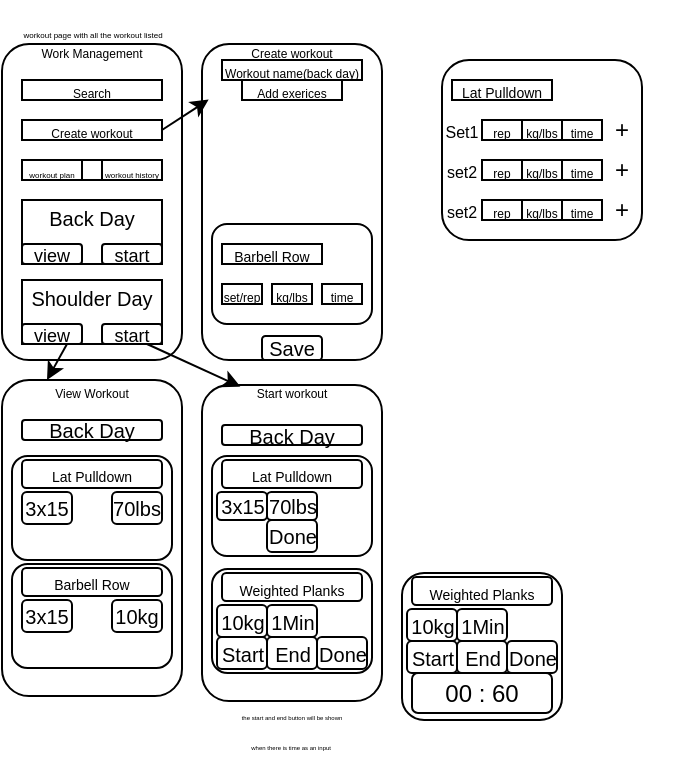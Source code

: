 <mxfile version="26.2.3">
  <diagram name="Page-1" id="QC1i9PMjAWbj2fVqqmgI">
    <mxGraphModel dx="732" dy="1483" grid="1" gridSize="10" guides="1" tooltips="1" connect="1" arrows="1" fold="1" page="1" pageScale="1" pageWidth="850" pageHeight="1100" math="0" shadow="0">
      <root>
        <mxCell id="0" />
        <mxCell id="1" parent="0" />
        <mxCell id="OHjYDddzfUP40oInwv-a-1" value="" style="rounded=1;whiteSpace=wrap;html=1;" parent="1" vertex="1">
          <mxGeometry x="40" y="2" width="90" height="158" as="geometry" />
        </mxCell>
        <mxCell id="OHjYDddzfUP40oInwv-a-2" value="&lt;span style=&quot;font-size: 4px;&quot;&gt;workout page with all the workout listed&lt;/span&gt;" style="text;html=1;align=center;verticalAlign=middle;resizable=0;points=[];autosize=1;strokeColor=none;fillColor=none;" parent="1" vertex="1">
          <mxGeometry x="40" y="-20" width="90" height="30" as="geometry" />
        </mxCell>
        <mxCell id="OHjYDddzfUP40oInwv-a-7" value="&lt;div&gt;&lt;font style=&quot;font-size: 10px;&quot;&gt;Back Day&lt;/font&gt;&lt;/div&gt;&lt;div&gt;&lt;br&gt;&lt;/div&gt;" style="rounded=0;whiteSpace=wrap;html=1;" parent="1" vertex="1">
          <mxGeometry x="50" y="80" width="70" height="32" as="geometry" />
        </mxCell>
        <mxCell id="OHjYDddzfUP40oInwv-a-8" value="&lt;font style=&quot;font-size: 9px;&quot;&gt;view&lt;/font&gt;" style="rounded=1;whiteSpace=wrap;html=1;" parent="1" vertex="1">
          <mxGeometry x="50" y="102" width="30" height="10" as="geometry" />
        </mxCell>
        <mxCell id="OHjYDddzfUP40oInwv-a-9" value="&lt;font style=&quot;font-size: 9px;&quot;&gt;start&lt;/font&gt;" style="rounded=1;whiteSpace=wrap;html=1;" parent="1" vertex="1">
          <mxGeometry x="90" y="102" width="30" height="10" as="geometry" />
        </mxCell>
        <mxCell id="OHjYDddzfUP40oInwv-a-10" value="&lt;font style=&quot;font-size: 10px;&quot;&gt;Shoulder Day&lt;/font&gt;&lt;div&gt;&lt;font style=&quot;font-size: 10px;&quot;&gt;&lt;br&gt;&lt;/font&gt;&lt;/div&gt;" style="rounded=0;whiteSpace=wrap;html=1;" parent="1" vertex="1">
          <mxGeometry x="50" y="120" width="70" height="32" as="geometry" />
        </mxCell>
        <mxCell id="OHjYDddzfUP40oInwv-a-11" value="&lt;font style=&quot;font-size: 9px;&quot;&gt;view&lt;/font&gt;" style="rounded=1;whiteSpace=wrap;html=1;" parent="1" vertex="1">
          <mxGeometry x="50" y="142" width="30" height="10" as="geometry" />
        </mxCell>
        <mxCell id="OHjYDddzfUP40oInwv-a-12" value="&lt;font style=&quot;font-size: 9px;&quot;&gt;start&lt;/font&gt;" style="rounded=1;whiteSpace=wrap;html=1;" parent="1" vertex="1">
          <mxGeometry x="90" y="142" width="30" height="10" as="geometry" />
        </mxCell>
        <mxCell id="OHjYDddzfUP40oInwv-a-13" value="&lt;font style=&quot;font-size: 6px;&quot;&gt;Create workout&lt;/font&gt;" style="rounded=0;whiteSpace=wrap;html=1;" parent="1" vertex="1">
          <mxGeometry x="50" y="40" width="70" height="10" as="geometry" />
        </mxCell>
        <mxCell id="OHjYDddzfUP40oInwv-a-15" value="&lt;font style=&quot;font-size: 6px;&quot;&gt;Search&lt;/font&gt;" style="rounded=0;whiteSpace=wrap;html=1;" parent="1" vertex="1">
          <mxGeometry x="50" y="20" width="70" height="10" as="geometry" />
        </mxCell>
        <mxCell id="OHjYDddzfUP40oInwv-a-18" value="" style="rounded=0;whiteSpace=wrap;html=1;" parent="1" vertex="1">
          <mxGeometry x="50" y="60" width="70" height="10" as="geometry" />
        </mxCell>
        <mxCell id="OHjYDddzfUP40oInwv-a-19" value="&lt;font style=&quot;font-size: 4px;&quot;&gt;workout plan&lt;/font&gt;" style="rounded=0;whiteSpace=wrap;html=1;" parent="1" vertex="1">
          <mxGeometry x="50" y="60" width="30" height="10" as="geometry" />
        </mxCell>
        <mxCell id="OHjYDddzfUP40oInwv-a-22" value="&lt;font style=&quot;font-size: 4px;&quot;&gt;workout history&lt;/font&gt;" style="rounded=0;whiteSpace=wrap;html=1;align=center;" parent="1" vertex="1">
          <mxGeometry x="90" y="60" width="30" height="10" as="geometry" />
        </mxCell>
        <mxCell id="OHjYDddzfUP40oInwv-a-24" value="&lt;span style=&quot;font-size: 6px;&quot;&gt;Work Management&lt;/span&gt;" style="text;html=1;align=center;verticalAlign=middle;whiteSpace=wrap;rounded=0;" parent="1" vertex="1">
          <mxGeometry x="55" y="-10" width="60" height="30" as="geometry" />
        </mxCell>
        <mxCell id="OHjYDddzfUP40oInwv-a-26" value="" style="rounded=1;whiteSpace=wrap;html=1;" parent="1" vertex="1">
          <mxGeometry x="140" y="2" width="90" height="158" as="geometry" />
        </mxCell>
        <mxCell id="OHjYDddzfUP40oInwv-a-28" value="&lt;span style=&quot;font-size: 6px;&quot;&gt;Create workout&lt;/span&gt;" style="text;html=1;align=center;verticalAlign=middle;whiteSpace=wrap;rounded=0;" parent="1" vertex="1">
          <mxGeometry x="155" y="-10" width="60" height="30" as="geometry" />
        </mxCell>
        <mxCell id="OHjYDddzfUP40oInwv-a-29" value="&lt;font style=&quot;font-size: 6px;&quot;&gt;Workout name(back day)&lt;/font&gt;" style="rounded=0;whiteSpace=wrap;html=1;" parent="1" vertex="1">
          <mxGeometry x="150" y="10" width="70" height="10" as="geometry" />
        </mxCell>
        <mxCell id="OHjYDddzfUP40oInwv-a-50" value="" style="rounded=1;whiteSpace=wrap;html=1;" parent="1" vertex="1">
          <mxGeometry x="260" y="10" width="100" height="90" as="geometry" />
        </mxCell>
        <mxCell id="OHjYDddzfUP40oInwv-a-51" value="&lt;font style=&quot;font-size: 7px;&quot;&gt;Lat Pulldown&lt;/font&gt;" style="rounded=0;whiteSpace=wrap;html=1;" parent="1" vertex="1">
          <mxGeometry x="265" y="20" width="50" height="10" as="geometry" />
        </mxCell>
        <mxCell id="OHjYDddzfUP40oInwv-a-52" value="&lt;span style=&quot;font-size: 6px;&quot;&gt;rep&lt;/span&gt;" style="rounded=0;whiteSpace=wrap;html=1;" parent="1" vertex="1">
          <mxGeometry x="280" y="40" width="20" height="10" as="geometry" />
        </mxCell>
        <mxCell id="OHjYDddzfUP40oInwv-a-53" value="&lt;span style=&quot;font-size: 6px;&quot;&gt;kg/lbs&lt;/span&gt;" style="rounded=0;whiteSpace=wrap;html=1;" parent="1" vertex="1">
          <mxGeometry x="300" y="40" width="20" height="10" as="geometry" />
        </mxCell>
        <mxCell id="OHjYDddzfUP40oInwv-a-54" value="&lt;span style=&quot;font-size: 6px;&quot;&gt;time&lt;/span&gt;" style="rounded=0;whiteSpace=wrap;html=1;" parent="1" vertex="1">
          <mxGeometry x="320" y="40" width="20" height="10" as="geometry" />
        </mxCell>
        <mxCell id="OHjYDddzfUP40oInwv-a-60" value="" style="rounded=1;whiteSpace=wrap;html=1;" parent="1" vertex="1">
          <mxGeometry x="145" y="92" width="80" height="50" as="geometry" />
        </mxCell>
        <mxCell id="OHjYDddzfUP40oInwv-a-61" value="&lt;font style=&quot;font-size: 7px;&quot;&gt;Barbell Row&lt;/font&gt;" style="rounded=0;whiteSpace=wrap;html=1;" parent="1" vertex="1">
          <mxGeometry x="150" y="102" width="50" height="10" as="geometry" />
        </mxCell>
        <mxCell id="OHjYDddzfUP40oInwv-a-62" value="&lt;span style=&quot;font-size: 6px;&quot;&gt;set/rep&lt;/span&gt;" style="rounded=0;whiteSpace=wrap;html=1;" parent="1" vertex="1">
          <mxGeometry x="150" y="122" width="20" height="10" as="geometry" />
        </mxCell>
        <mxCell id="OHjYDddzfUP40oInwv-a-63" value="&lt;span style=&quot;font-size: 6px;&quot;&gt;kg/lbs&lt;/span&gt;" style="rounded=0;whiteSpace=wrap;html=1;" parent="1" vertex="1">
          <mxGeometry x="175" y="122" width="20" height="10" as="geometry" />
        </mxCell>
        <mxCell id="OHjYDddzfUP40oInwv-a-64" value="&lt;span style=&quot;font-size: 6px;&quot;&gt;time&lt;/span&gt;" style="rounded=0;whiteSpace=wrap;html=1;" parent="1" vertex="1">
          <mxGeometry x="200" y="122" width="20" height="10" as="geometry" />
        </mxCell>
        <mxCell id="OHjYDddzfUP40oInwv-a-66" value="&lt;font style=&quot;font-size: 10px;&quot;&gt;Save&lt;/font&gt;" style="rounded=1;whiteSpace=wrap;html=1;" parent="1" vertex="1">
          <mxGeometry x="170" y="148" width="30" height="12" as="geometry" />
        </mxCell>
        <mxCell id="OHjYDddzfUP40oInwv-a-67" value="&lt;span style=&quot;font-size: 6px;&quot;&gt;Add exerices&lt;/span&gt;" style="rounded=0;whiteSpace=wrap;html=1;" parent="1" vertex="1">
          <mxGeometry x="160" y="20" width="50" height="10" as="geometry" />
        </mxCell>
        <mxCell id="OHjYDddzfUP40oInwv-a-70" value="" style="rounded=1;whiteSpace=wrap;html=1;" parent="1" vertex="1">
          <mxGeometry x="40" y="170" width="90" height="158" as="geometry" />
        </mxCell>
        <mxCell id="OHjYDddzfUP40oInwv-a-71" value="&lt;span style=&quot;font-size: 6px;&quot;&gt;View Workout&lt;/span&gt;" style="text;html=1;align=center;verticalAlign=middle;whiteSpace=wrap;rounded=0;" parent="1" vertex="1">
          <mxGeometry x="55" y="160" width="60" height="30" as="geometry" />
        </mxCell>
        <mxCell id="OHjYDddzfUP40oInwv-a-72" value="&lt;font style=&quot;font-size: 10px;&quot;&gt;Back Day&lt;/font&gt;" style="rounded=1;whiteSpace=wrap;html=1;" parent="1" vertex="1">
          <mxGeometry x="50" y="190" width="70" height="10" as="geometry" />
        </mxCell>
        <mxCell id="OHjYDddzfUP40oInwv-a-78" value="" style="rounded=1;whiteSpace=wrap;html=1;" parent="1" vertex="1">
          <mxGeometry x="45" y="208" width="80" height="52" as="geometry" />
        </mxCell>
        <mxCell id="OHjYDddzfUP40oInwv-a-79" value="&lt;font style=&quot;font-size: 7px;&quot;&gt;Lat Pulldown&lt;/font&gt;" style="rounded=1;whiteSpace=wrap;html=1;" parent="1" vertex="1">
          <mxGeometry x="50" y="210" width="70" height="14" as="geometry" />
        </mxCell>
        <mxCell id="OHjYDddzfUP40oInwv-a-80" value="&lt;font style=&quot;font-size: 10px;&quot;&gt;3x15&lt;/font&gt;" style="rounded=1;whiteSpace=wrap;html=1;" parent="1" vertex="1">
          <mxGeometry x="50" y="226" width="25" height="16" as="geometry" />
        </mxCell>
        <mxCell id="OHjYDddzfUP40oInwv-a-81" value="&lt;font style=&quot;font-size: 10px;&quot;&gt;70lbs&lt;/font&gt;" style="rounded=1;whiteSpace=wrap;html=1;" parent="1" vertex="1">
          <mxGeometry x="95" y="226" width="25" height="16" as="geometry" />
        </mxCell>
        <mxCell id="OHjYDddzfUP40oInwv-a-90" value="" style="rounded=1;whiteSpace=wrap;html=1;" parent="1" vertex="1">
          <mxGeometry x="45" y="262" width="80" height="52" as="geometry" />
        </mxCell>
        <mxCell id="OHjYDddzfUP40oInwv-a-91" value="&lt;font style=&quot;font-size: 7px;&quot;&gt;Barbell Row&lt;/font&gt;" style="rounded=1;whiteSpace=wrap;html=1;" parent="1" vertex="1">
          <mxGeometry x="50" y="264" width="70" height="14" as="geometry" />
        </mxCell>
        <mxCell id="OHjYDddzfUP40oInwv-a-92" value="&lt;font style=&quot;font-size: 10px;&quot;&gt;3x15&lt;/font&gt;" style="rounded=1;whiteSpace=wrap;html=1;" parent="1" vertex="1">
          <mxGeometry x="50" y="280" width="25" height="16" as="geometry" />
        </mxCell>
        <mxCell id="OHjYDddzfUP40oInwv-a-93" value="&lt;font style=&quot;font-size: 10px;&quot;&gt;10kg&lt;/font&gt;" style="rounded=1;whiteSpace=wrap;html=1;" parent="1" vertex="1">
          <mxGeometry x="95" y="280" width="25" height="16" as="geometry" />
        </mxCell>
        <mxCell id="OHjYDddzfUP40oInwv-a-97" value="" style="endArrow=classic;html=1;rounded=0;exitX=1;exitY=0.5;exitDx=0;exitDy=0;entryX=0.037;entryY=0.176;entryDx=0;entryDy=0;entryPerimeter=0;" parent="1" source="OHjYDddzfUP40oInwv-a-13" target="OHjYDddzfUP40oInwv-a-26" edge="1">
          <mxGeometry width="50" height="50" relative="1" as="geometry">
            <mxPoint x="110" y="140" as="sourcePoint" />
            <mxPoint x="160" y="90" as="targetPoint" />
          </mxGeometry>
        </mxCell>
        <mxCell id="OHjYDddzfUP40oInwv-a-99" value="" style="endArrow=classic;html=1;rounded=0;exitX=0.75;exitY=1;exitDx=0;exitDy=0;entryX=0.25;entryY=0;entryDx=0;entryDy=0;" parent="1" source="OHjYDddzfUP40oInwv-a-11" target="OHjYDddzfUP40oInwv-a-70" edge="1">
          <mxGeometry width="50" height="50" relative="1" as="geometry">
            <mxPoint x="80" y="180" as="sourcePoint" />
            <mxPoint x="130" y="130" as="targetPoint" />
          </mxGeometry>
        </mxCell>
        <mxCell id="OHjYDddzfUP40oInwv-a-100" value="" style="rounded=1;whiteSpace=wrap;html=1;" parent="1" vertex="1">
          <mxGeometry x="140" y="172.5" width="90" height="158" as="geometry" />
        </mxCell>
        <mxCell id="OHjYDddzfUP40oInwv-a-101" value="&lt;font style=&quot;font-size: 10px;&quot;&gt;Back Day&lt;/font&gt;" style="rounded=1;whiteSpace=wrap;html=1;" parent="1" vertex="1">
          <mxGeometry x="150" y="192.5" width="70" height="10" as="geometry" />
        </mxCell>
        <mxCell id="OHjYDddzfUP40oInwv-a-102" value="" style="rounded=1;whiteSpace=wrap;html=1;" parent="1" vertex="1">
          <mxGeometry x="145" y="208" width="80" height="50" as="geometry" />
        </mxCell>
        <mxCell id="OHjYDddzfUP40oInwv-a-103" value="&lt;font style=&quot;font-size: 7px;&quot;&gt;Lat Pulldown&lt;/font&gt;" style="rounded=1;whiteSpace=wrap;html=1;" parent="1" vertex="1">
          <mxGeometry x="150" y="210" width="70" height="14" as="geometry" />
        </mxCell>
        <mxCell id="OHjYDddzfUP40oInwv-a-104" value="&lt;font style=&quot;font-size: 10px;&quot;&gt;3x15&lt;/font&gt;" style="rounded=1;whiteSpace=wrap;html=1;" parent="1" vertex="1">
          <mxGeometry x="147.5" y="226" width="25" height="14" as="geometry" />
        </mxCell>
        <mxCell id="OHjYDddzfUP40oInwv-a-105" value="&lt;font style=&quot;font-size: 10px;&quot;&gt;70lbs&lt;/font&gt;" style="rounded=1;whiteSpace=wrap;html=1;" parent="1" vertex="1">
          <mxGeometry x="172.5" y="226" width="25" height="14" as="geometry" />
        </mxCell>
        <mxCell id="OHjYDddzfUP40oInwv-a-107" value="" style="rounded=1;whiteSpace=wrap;html=1;" parent="1" vertex="1">
          <mxGeometry x="145" y="264.5" width="80" height="52" as="geometry" />
        </mxCell>
        <mxCell id="OHjYDddzfUP40oInwv-a-108" value="&lt;span style=&quot;font-size: 7px;&quot;&gt;Weighted Planks&lt;/span&gt;" style="rounded=1;whiteSpace=wrap;html=1;" parent="1" vertex="1">
          <mxGeometry x="150" y="266.5" width="70" height="14" as="geometry" />
        </mxCell>
        <mxCell id="OHjYDddzfUP40oInwv-a-112" value="" style="endArrow=classic;html=1;rounded=0;entryX=0.213;entryY=0.005;entryDx=0;entryDy=0;entryPerimeter=0;exitX=0.75;exitY=1;exitDx=0;exitDy=0;" parent="1" source="OHjYDddzfUP40oInwv-a-12" target="OHjYDddzfUP40oInwv-a-100" edge="1">
          <mxGeometry width="50" height="50" relative="1" as="geometry">
            <mxPoint x="80" y="210" as="sourcePoint" />
            <mxPoint x="130" y="160" as="targetPoint" />
          </mxGeometry>
        </mxCell>
        <mxCell id="OHjYDddzfUP40oInwv-a-113" value="&lt;span style=&quot;font-size: 6px;&quot;&gt;Start workout&lt;/span&gt;" style="text;html=1;align=center;verticalAlign=middle;whiteSpace=wrap;rounded=0;" parent="1" vertex="1">
          <mxGeometry x="155" y="160" width="60" height="30" as="geometry" />
        </mxCell>
        <mxCell id="OHjYDddzfUP40oInwv-a-120" value="&lt;span style=&quot;font-size: 10px;&quot;&gt;10kg&lt;/span&gt;" style="rounded=1;whiteSpace=wrap;html=1;" parent="1" vertex="1">
          <mxGeometry x="147.5" y="282.5" width="25" height="16" as="geometry" />
        </mxCell>
        <mxCell id="OHjYDddzfUP40oInwv-a-121" value="&lt;span style=&quot;font-size: 10px;&quot;&gt;1Min&lt;/span&gt;" style="rounded=1;whiteSpace=wrap;html=1;" parent="1" vertex="1">
          <mxGeometry x="172.5" y="282.5" width="25" height="16" as="geometry" />
        </mxCell>
        <mxCell id="OHjYDddzfUP40oInwv-a-125" value="&lt;font style=&quot;font-size: 10px;&quot;&gt;Done&lt;/font&gt;" style="rounded=1;whiteSpace=wrap;html=1;" parent="1" vertex="1">
          <mxGeometry x="172.5" y="240" width="25" height="16" as="geometry" />
        </mxCell>
        <mxCell id="OHjYDddzfUP40oInwv-a-126" value="&lt;font style=&quot;font-size: 10px;&quot;&gt;Start&lt;/font&gt;" style="rounded=1;whiteSpace=wrap;html=1;" parent="1" vertex="1">
          <mxGeometry x="147.5" y="298.5" width="25" height="16" as="geometry" />
        </mxCell>
        <mxCell id="OHjYDddzfUP40oInwv-a-127" value="&lt;font style=&quot;font-size: 10px;&quot;&gt;End&lt;/font&gt;" style="rounded=1;whiteSpace=wrap;html=1;" parent="1" vertex="1">
          <mxGeometry x="172.5" y="298.5" width="25" height="16" as="geometry" />
        </mxCell>
        <mxCell id="OHjYDddzfUP40oInwv-a-128" value="&lt;font style=&quot;font-size: 10px;&quot;&gt;Done&lt;/font&gt;" style="rounded=1;whiteSpace=wrap;html=1;" parent="1" vertex="1">
          <mxGeometry x="197.5" y="298.5" width="25" height="16" as="geometry" />
        </mxCell>
        <mxCell id="OHjYDddzfUP40oInwv-a-130" value="" style="rounded=1;whiteSpace=wrap;html=1;" parent="1" vertex="1">
          <mxGeometry x="240" y="266.5" width="80" height="73.5" as="geometry" />
        </mxCell>
        <mxCell id="OHjYDddzfUP40oInwv-a-131" value="&lt;font style=&quot;font-size: 7px;&quot;&gt;Weighted Planks&lt;/font&gt;" style="rounded=1;whiteSpace=wrap;html=1;" parent="1" vertex="1">
          <mxGeometry x="245" y="268.5" width="70" height="14" as="geometry" />
        </mxCell>
        <mxCell id="OHjYDddzfUP40oInwv-a-133" value="&lt;font style=&quot;font-size: 10px;&quot;&gt;10kg&lt;/font&gt;" style="rounded=1;whiteSpace=wrap;html=1;movable=1;resizable=1;rotatable=1;deletable=1;editable=1;locked=0;connectable=1;" parent="1" vertex="1">
          <mxGeometry x="242.5" y="284.5" width="25" height="16" as="geometry" />
        </mxCell>
        <mxCell id="OHjYDddzfUP40oInwv-a-134" value="&lt;span style=&quot;font-size: 10px;&quot;&gt;1Min&lt;/span&gt;" style="rounded=1;whiteSpace=wrap;html=1;movable=1;resizable=1;rotatable=1;deletable=1;editable=1;locked=0;connectable=1;" parent="1" vertex="1">
          <mxGeometry x="267.5" y="284.5" width="25" height="16" as="geometry" />
        </mxCell>
        <mxCell id="OHjYDddzfUP40oInwv-a-135" value="&lt;font style=&quot;font-size: 10px;&quot;&gt;Start&lt;/font&gt;" style="rounded=1;whiteSpace=wrap;html=1;" parent="1" vertex="1">
          <mxGeometry x="242.5" y="300.5" width="25" height="16" as="geometry" />
        </mxCell>
        <mxCell id="OHjYDddzfUP40oInwv-a-136" value="&lt;font style=&quot;font-size: 10px;&quot;&gt;End&lt;/font&gt;" style="rounded=1;whiteSpace=wrap;html=1;movable=0;resizable=0;rotatable=0;deletable=0;editable=0;locked=1;connectable=0;" parent="1" vertex="1">
          <mxGeometry x="267.5" y="300.5" width="25" height="16" as="geometry" />
        </mxCell>
        <mxCell id="OHjYDddzfUP40oInwv-a-137" value="&lt;font style=&quot;font-size: 10px;&quot;&gt;Done&lt;/font&gt;" style="rounded=1;whiteSpace=wrap;html=1;movable=0;resizable=0;rotatable=0;deletable=0;editable=0;locked=1;connectable=0;" parent="1" vertex="1">
          <mxGeometry x="292.5" y="300.5" width="25" height="16" as="geometry" />
        </mxCell>
        <mxCell id="OHjYDddzfUP40oInwv-a-138" value="00 : 60" style="rounded=1;whiteSpace=wrap;html=1;" parent="1" vertex="1">
          <mxGeometry x="245" y="316.5" width="70" height="20" as="geometry" />
        </mxCell>
        <mxCell id="KFtn4bCs-2Gagiyzxo50-2" value="&lt;span style=&quot;font-size: 8px;&quot;&gt;Set1&lt;/span&gt;" style="text;html=1;align=center;verticalAlign=middle;whiteSpace=wrap;rounded=0;" parent="1" vertex="1">
          <mxGeometry x="240" y="30" width="60" height="30" as="geometry" />
        </mxCell>
        <mxCell id="KFtn4bCs-2Gagiyzxo50-12" value="+" style="text;html=1;align=center;verticalAlign=middle;whiteSpace=wrap;rounded=0;" parent="1" vertex="1">
          <mxGeometry x="320" y="30" width="60" height="30" as="geometry" />
        </mxCell>
        <mxCell id="KFtn4bCs-2Gagiyzxo50-13" value="&lt;span style=&quot;font-size: 6px;&quot;&gt;rep&lt;/span&gt;" style="rounded=0;whiteSpace=wrap;html=1;" parent="1" vertex="1">
          <mxGeometry x="280" y="60" width="20" height="10" as="geometry" />
        </mxCell>
        <mxCell id="KFtn4bCs-2Gagiyzxo50-14" value="&lt;span style=&quot;font-size: 6px;&quot;&gt;kg/lbs&lt;/span&gt;" style="rounded=0;whiteSpace=wrap;html=1;" parent="1" vertex="1">
          <mxGeometry x="300" y="60" width="20" height="10" as="geometry" />
        </mxCell>
        <mxCell id="KFtn4bCs-2Gagiyzxo50-15" value="&lt;span style=&quot;font-size: 6px;&quot;&gt;time&lt;/span&gt;" style="rounded=0;whiteSpace=wrap;html=1;" parent="1" vertex="1">
          <mxGeometry x="320" y="60" width="20" height="10" as="geometry" />
        </mxCell>
        <mxCell id="KFtn4bCs-2Gagiyzxo50-16" value="+" style="text;html=1;align=center;verticalAlign=middle;whiteSpace=wrap;rounded=0;" parent="1" vertex="1">
          <mxGeometry x="320" y="50" width="60" height="30" as="geometry" />
        </mxCell>
        <mxCell id="KFtn4bCs-2Gagiyzxo50-17" value="&lt;span style=&quot;font-size: 8px;&quot;&gt;set2&lt;/span&gt;" style="text;html=1;align=center;verticalAlign=middle;whiteSpace=wrap;rounded=0;" parent="1" vertex="1">
          <mxGeometry x="240" y="50" width="60" height="30" as="geometry" />
        </mxCell>
        <mxCell id="KFtn4bCs-2Gagiyzxo50-18" value="&lt;span style=&quot;font-size: 6px;&quot;&gt;rep&lt;/span&gt;" style="rounded=0;whiteSpace=wrap;html=1;" parent="1" vertex="1">
          <mxGeometry x="280" y="80" width="20" height="10" as="geometry" />
        </mxCell>
        <mxCell id="KFtn4bCs-2Gagiyzxo50-19" value="&lt;span style=&quot;font-size: 6px;&quot;&gt;kg/lbs&lt;/span&gt;" style="rounded=0;whiteSpace=wrap;html=1;" parent="1" vertex="1">
          <mxGeometry x="300" y="80" width="20" height="10" as="geometry" />
        </mxCell>
        <mxCell id="KFtn4bCs-2Gagiyzxo50-20" value="&lt;span style=&quot;font-size: 6px;&quot;&gt;time&lt;/span&gt;" style="rounded=0;whiteSpace=wrap;html=1;" parent="1" vertex="1">
          <mxGeometry x="320" y="80" width="20" height="10" as="geometry" />
        </mxCell>
        <mxCell id="KFtn4bCs-2Gagiyzxo50-24" value="+" style="text;html=1;align=center;verticalAlign=middle;whiteSpace=wrap;rounded=0;" parent="1" vertex="1">
          <mxGeometry x="320" y="70" width="60" height="30" as="geometry" />
        </mxCell>
        <mxCell id="KFtn4bCs-2Gagiyzxo50-25" value="&lt;span style=&quot;font-size: 8px;&quot;&gt;set2&lt;/span&gt;" style="text;html=1;align=center;verticalAlign=middle;whiteSpace=wrap;rounded=0;" parent="1" vertex="1">
          <mxGeometry x="240" y="70" width="60" height="30" as="geometry" />
        </mxCell>
        <mxCell id="iVO85elUCJncSt2fwRL1-1" value="&lt;font style=&quot;font-size: 3px;&quot;&gt;the start and end button will be shown when there is time as an input&amp;nbsp;&lt;/font&gt;" style="text;html=1;align=center;verticalAlign=middle;whiteSpace=wrap;rounded=0;" vertex="1" parent="1">
          <mxGeometry x="155" y="328" width="60" height="30" as="geometry" />
        </mxCell>
      </root>
    </mxGraphModel>
  </diagram>
</mxfile>
